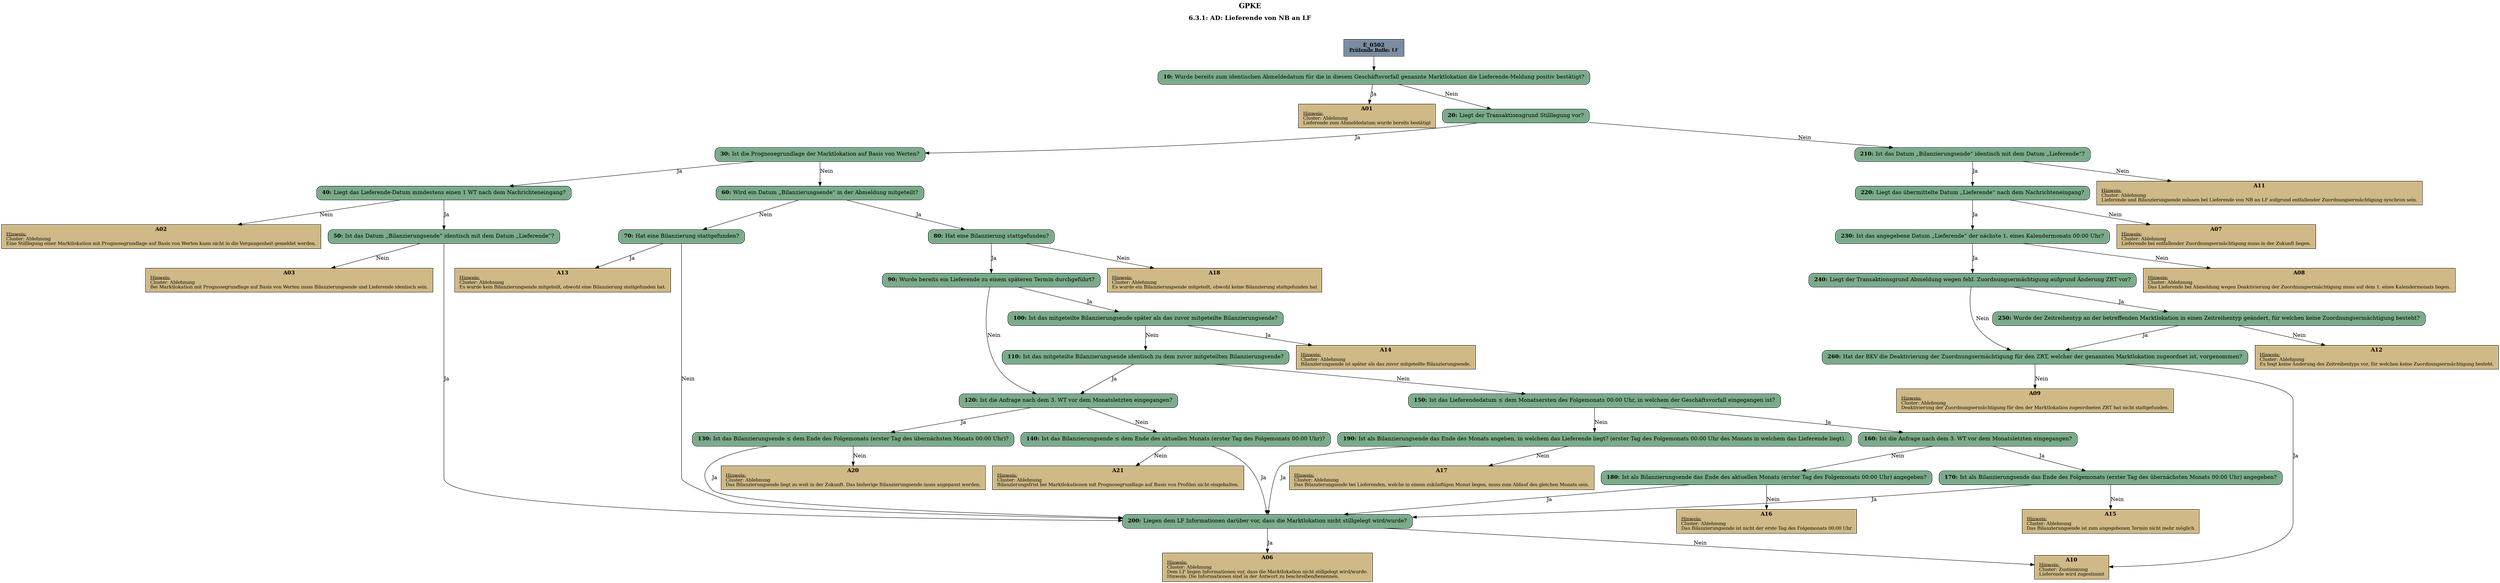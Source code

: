 digraph D {
    labelloc="t";
    label=<<B><FONT POINT-SIZE="18">GPKE</FONT></B><BR/><BR/><B><FONT POINT-SIZE="16">6.3.1: AD: Lieferende von NB an LF</FONT></B><BR/><BR/><BR/><BR/>>;
    "Start" [margin="0.2,0.12", shape=box, style=filled, fillcolor="#7a8da1", label=<<B>E_0502</B><BR align="center"/><FONT point-size="12"><B><U>Prüfende Rolle:</U> LF</B></FONT><BR align="center"/>>];
    "10" [margin="0.2,0.12", shape=box, style="filled,rounded", fillcolor="#7aab8a", label=<<B>10: </B>Wurde bereits zum identischen Abmeldedatum für die in diesem Geschäftsvorfall genannte Marktlokation die Lieferende-Meldung positiv bestätigt?<BR align="left"/>>];
    "A01" [margin="0.17,0.08", shape=box, style=filled, fillcolor="#cfb986", label=<<B>A01</B><BR align="center"/><FONT point-size="12"><U>Hinweis:</U><BR align="left"/>Cluster: Ablehnung<BR align="left"/>Lieferende zum Abmeldedatum wurde bereits bestätigt<BR align="left"/></FONT>>];
    "20" [margin="0.2,0.12", shape=box, style="filled,rounded", fillcolor="#7aab8a", label=<<B>20: </B>Liegt der Transaktionsgrund Stilllegung vor?<BR align="left"/>>];
    "30" [margin="0.2,0.12", shape=box, style="filled,rounded", fillcolor="#7aab8a", label=<<B>30: </B>Ist die Prognosegrundlage der Marktlokation auf Basis von Werten?<BR align="left"/>>];
    "40" [margin="0.2,0.12", shape=box, style="filled,rounded", fillcolor="#7aab8a", label=<<B>40: </B>Liegt das Lieferende-Datum mindestens einen 1 WT nach dem Nachrichteneingang?<BR align="left"/>>];
    "A02" [margin="0.17,0.08", shape=box, style=filled, fillcolor="#cfb986", label=<<B>A02</B><BR align="center"/><FONT point-size="12"><U>Hinweis:</U><BR align="left"/>Cluster: Ablehnung<BR align="left"/>Eine Stilllegung einer Marktlokation mit Prognosegrundlage auf Basis von Werten kann nicht in die Vergangenheit gemeldet werden.<BR align="left"/></FONT>>];
    "50" [margin="0.2,0.12", shape=box, style="filled,rounded", fillcolor="#7aab8a", label=<<B>50: </B>Ist das Datum „Bilanzierungsende“ identisch mit dem Datum „Lieferende“?<BR align="left"/>>];
    "A03" [margin="0.17,0.08", shape=box, style=filled, fillcolor="#cfb986", label=<<B>A03</B><BR align="center"/><FONT point-size="12"><U>Hinweis:</U><BR align="left"/>Cluster: Ablehnung<BR align="left"/>Bei Marktlokation mit Prognosegrundlage auf Basis von Werten muss Bilanzierungsende und Lieferende identisch sein.<BR align="left"/></FONT>>];
    "60" [margin="0.2,0.12", shape=box, style="filled,rounded", fillcolor="#7aab8a", label=<<B>60: </B>Wird ein Datum „Bilanzierungsende“ in der Abmeldung mitgeteilt?<BR align="left"/>>];
    "70" [margin="0.2,0.12", shape=box, style="filled,rounded", fillcolor="#7aab8a", label=<<B>70: </B>Hat eine Bilanzierung stattgefunden?<BR align="left"/>>];
    "A13" [margin="0.17,0.08", shape=box, style=filled, fillcolor="#cfb986", label=<<B>A13</B><BR align="center"/><FONT point-size="12"><U>Hinweis:</U><BR align="left"/>Cluster: Ablehnung<BR align="left"/>Es wurde kein Bilanzierungsende mitgeteilt, obwohl eine Bilanzierung stattgefunden hat.<BR align="left"/></FONT>>];
    "80" [margin="0.2,0.12", shape=box, style="filled,rounded", fillcolor="#7aab8a", label=<<B>80: </B>Hat eine Bilanzierung stattgefunden?<BR align="left"/>>];
    "A18" [margin="0.17,0.08", shape=box, style=filled, fillcolor="#cfb986", label=<<B>A18</B><BR align="center"/><FONT point-size="12"><U>Hinweis:</U><BR align="left"/>Cluster: Ablehnung<BR align="left"/>Es wurde ein Bilanzierungsende mitgeteilt, obwohl keine Bilanzierung stattgefunden hat<BR align="left"/></FONT>>];
    "90" [margin="0.2,0.12", shape=box, style="filled,rounded", fillcolor="#7aab8a", label=<<B>90: </B>Wurde bereits ein Lieferende zu einem späteren Termin durchgeführt?<BR align="left"/>>];
    "100" [margin="0.2,0.12", shape=box, style="filled,rounded", fillcolor="#7aab8a", label=<<B>100: </B>Ist das mitgeteilte Bilanzierungsende später als das zuvor mitgeteilte Bilanzierungsende?<BR align="left"/>>];
    "A14" [margin="0.17,0.08", shape=box, style=filled, fillcolor="#cfb986", label=<<B>A14</B><BR align="center"/><FONT point-size="12"><U>Hinweis:</U><BR align="left"/>Cluster: Ablehnung<BR align="left"/>Bilanzierungsende ist später als das zuvor mitgeteilte Bilanzierungsende.<BR align="left"/></FONT>>];
    "110" [margin="0.2,0.12", shape=box, style="filled,rounded", fillcolor="#7aab8a", label=<<B>110: </B>Ist das mitgeteilte Bilanzierungsende identisch zu dem zuvor mitgeteilten Bilanzierungsende?<BR align="left"/>>];
    "120" [margin="0.2,0.12", shape=box, style="filled,rounded", fillcolor="#7aab8a", label=<<B>120: </B>Ist die Anfrage nach dem 3. WT vor dem Monatsletzten eingegangen?<BR align="left"/>>];
    "130" [margin="0.2,0.12", shape=box, style="filled,rounded", fillcolor="#7aab8a", label=<<B>130: </B>Ist das Bilanzierungsende ≤ dem Ende des Folgemonats (erster Tag des übernächsten Monats 00:00 Uhr)?<BR align="left"/>>];
    "A20" [margin="0.17,0.08", shape=box, style=filled, fillcolor="#cfb986", label=<<B>A20</B><BR align="center"/><FONT point-size="12"><U>Hinweis:</U><BR align="left"/>Cluster: Ablehnung<BR align="left"/>Das Bilanzierungsende liegt zu weit in der Zukunft. Das bisherige Bilanzierungsende muss angepasst werden.<BR align="left"/></FONT>>];
    "140" [margin="0.2,0.12", shape=box, style="filled,rounded", fillcolor="#7aab8a", label=<<B>140: </B>Ist das Bilanzierungsende ≤ dem Ende des aktuellen Monats (erster Tag des Folgemonats 00:00 Uhr)?<BR align="left"/>>];
    "A21" [margin="0.17,0.08", shape=box, style=filled, fillcolor="#cfb986", label=<<B>A21</B><BR align="center"/><FONT point-size="12"><U>Hinweis:</U><BR align="left"/>Cluster: Ablehnung<BR align="left"/>Bilanzierungsfrist bei Marktlokationen mit Prognosegrundlage auf Basis von Profilen nicht eingehalten.<BR align="left"/></FONT>>];
    "150" [margin="0.2,0.12", shape=box, style="filled,rounded", fillcolor="#7aab8a", label=<<B>150: </B>Ist das Lieferendedatum ≤ dem Monatsersten des Folgemonats 00:00 Uhr, in welchem der Geschäftsvorfall eingegangen ist?<BR align="left"/>>];
    "160" [margin="0.2,0.12", shape=box, style="filled,rounded", fillcolor="#7aab8a", label=<<B>160: </B>Ist die Anfrage nach dem 3. WT vor dem Monatsletzten eingegangen?<BR align="left"/>>];
    "170" [margin="0.2,0.12", shape=box, style="filled,rounded", fillcolor="#7aab8a", label=<<B>170: </B>Ist als Bilanzierungsende das Ende des Folgemonats (erster Tag des übernächsten Monats 00:00 Uhr) angegeben?<BR align="left"/>>];
    "A15" [margin="0.17,0.08", shape=box, style=filled, fillcolor="#cfb986", label=<<B>A15</B><BR align="center"/><FONT point-size="12"><U>Hinweis:</U><BR align="left"/>Cluster: Ablehnung<BR align="left"/>Das Bilanzierungsende ist zum angegebenen Termin nicht mehr möglich<BR align="left"/></FONT>>];
    "180" [margin="0.2,0.12", shape=box, style="filled,rounded", fillcolor="#7aab8a", label=<<B>180: </B>Ist als Bilanzierungsende das Ende des aktuellen Monats (erster Tag des Folgemonats 00:00 Uhr) angegeben?<BR align="left"/>>];
    "A16" [margin="0.17,0.08", shape=box, style=filled, fillcolor="#cfb986", label=<<B>A16</B><BR align="center"/><FONT point-size="12"><U>Hinweis:</U><BR align="left"/>Cluster: Ablehnung<BR align="left"/>Das Bilanzierungsende ist nicht der erste Tag des Folgemonats 00:00 Uhr<BR align="left"/></FONT>>];
    "190" [margin="0.2,0.12", shape=box, style="filled,rounded", fillcolor="#7aab8a", label=<<B>190: </B>Ist als Bilanzierungsende das Ende des Monats angeben, in welchem das Lieferende liegt? (erster Tag des Folgemonats 00:00 Uhr des Monats in welchem das Lieferende liegt).<BR align="left"/>>];
    "A17" [margin="0.17,0.08", shape=box, style=filled, fillcolor="#cfb986", label=<<B>A17</B><BR align="center"/><FONT point-size="12"><U>Hinweis:</U><BR align="left"/>Cluster: Ablehnung<BR align="left"/>Das Bilanzierungsende bei Lieferenden, welche in einem zukünftigen Monat liegen, muss zum Ablauf des gleichen Monats sein.<BR align="left"/></FONT>>];
    "200" [margin="0.2,0.12", shape=box, style="filled,rounded", fillcolor="#7aab8a", label=<<B>200: </B>Liegen dem LF Informationen darüber vor, dass die Marktlokation nicht stillgelegt wird/wurde?<BR align="left"/>>];
    "A06" [margin="0.17,0.08", shape=box, style=filled, fillcolor="#cfb986", label=<<B>A06</B><BR align="center"/><FONT point-size="12"><U>Hinweis:</U><BR align="left"/>Cluster: Ablehnung<BR align="left"/>Dem LF liegen Informationen vor, dass die Marktlokation nicht stillgelegt wird/wurde.<BR align="left"/>Hinweis: Die Informationen sind in der Antwort zu beschreiben/benennen.<BR align="left"/></FONT>>];
    "A10" [margin="0.17,0.08", shape=box, style=filled, fillcolor="#cfb986", label=<<B>A10</B><BR align="center"/><FONT point-size="12"><U>Hinweis:</U><BR align="left"/>Cluster: Zustimmung<BR align="left"/>Lieferende wird zugestimmt<BR align="left"/></FONT>>];
    "210" [margin="0.2,0.12", shape=box, style="filled,rounded", fillcolor="#7aab8a", label=<<B>210: </B>Ist das Datum „Bilanzierungsende“ identisch mit dem Datum „Lieferende“?<BR align="left"/>>];
    "A11" [margin="0.17,0.08", shape=box, style=filled, fillcolor="#cfb986", label=<<B>A11</B><BR align="center"/><FONT point-size="12"><U>Hinweis:</U><BR align="left"/>Cluster: Ablehnung<BR align="left"/>Lieferende und Bilanzierungsende müssen bei Lieferende von NB an LF aufgrund entfallender Zuordnungsermächtigung synchron sein.<BR align="left"/></FONT>>];
    "220" [margin="0.2,0.12", shape=box, style="filled,rounded", fillcolor="#7aab8a", label=<<B>220: </B>Liegt das übermittelte Datum „Lieferende“ nach dem Nachrichteneingang?<BR align="left"/>>];
    "A07" [margin="0.17,0.08", shape=box, style=filled, fillcolor="#cfb986", label=<<B>A07</B><BR align="center"/><FONT point-size="12"><U>Hinweis:</U><BR align="left"/>Cluster: Ablehnung<BR align="left"/>Lieferende bei entfallender Zuordnungsermächtigung muss in der Zukunft liegen.<BR align="left"/></FONT>>];
    "230" [margin="0.2,0.12", shape=box, style="filled,rounded", fillcolor="#7aab8a", label=<<B>230: </B>Ist das angegebene Datum „Lieferende“ der nächste 1. eines Kalendermonats 00:00 Uhr?<BR align="left"/>>];
    "A08" [margin="0.17,0.08", shape=box, style=filled, fillcolor="#cfb986", label=<<B>A08</B><BR align="center"/><FONT point-size="12"><U>Hinweis:</U><BR align="left"/>Cluster: Ablehnung<BR align="left"/>Das Lieferende bei Abmeldung wegen Deaktivierung der Zuordnungsermächtigung muss auf dem 1. eines Kalendermonats liegen.<BR align="left"/></FONT>>];
    "240" [margin="0.2,0.12", shape=box, style="filled,rounded", fillcolor="#7aab8a", label=<<B>240: </B>Liegt der Transaktionsgrund Abmeldung wegen fehl. Zuordnungsermächtigung aufgrund Änderung ZRT vor?<BR align="left"/>>];
    "250" [margin="0.2,0.12", shape=box, style="filled,rounded", fillcolor="#7aab8a", label=<<B>250: </B>Wurde der Zeitreihentyp an der betreffenden Marktlokation in einen Zeitreihentyp geändert, für welchen keine Zuordnungsermächtigung besteht?<BR align="left"/>>];
    "A12" [margin="0.17,0.08", shape=box, style=filled, fillcolor="#cfb986", label=<<B>A12</B><BR align="center"/><FONT point-size="12"><U>Hinweis:</U><BR align="left"/>Cluster: Ablehnung<BR align="left"/>Es liegt keine Änderung des Zeitreihentyps vor, für welchen keine Zuordnungsermächtigung besteht.<BR align="left"/></FONT>>];
    "260" [margin="0.2,0.12", shape=box, style="filled,rounded", fillcolor="#7aab8a", label=<<B>260: </B>Hat der BKV die Deaktivierung der Zuordnungsermächtigung für den ZRT, welcher der genannten Marktlokation zugeordnet ist, vorgenommen?<BR align="left"/>>];
    "A09" [margin="0.17,0.08", shape=box, style=filled, fillcolor="#cfb986", label=<<B>A09</B><BR align="center"/><FONT point-size="12"><U>Hinweis:</U><BR align="left"/>Cluster: Ablehnung<BR align="left"/>Deaktivierung der Zuordnungsermächtigung für den der Marktlokation zugeordneten ZRT hat nicht stattgefunden.<BR align="left"/></FONT>>];

    "Start" -> "10";
    "10" -> "A01" [label="Ja"];
    "10" -> "20" [label="Nein"];
    "20" -> "30" [label="Ja"];
    "20" -> "210" [label="Nein"];
    "30" -> "40" [label="Ja"];
    "30" -> "60" [label="Nein"];
    "40" -> "A02" [label="Nein"];
    "40" -> "50" [label="Ja"];
    "50" -> "A03" [label="Nein"];
    "50" -> "200" [label="Ja"];
    "60" -> "80" [label="Ja"];
    "60" -> "70" [label="Nein"];
    "70" -> "A13" [label="Ja"];
    "70" -> "200" [label="Nein"];
    "80" -> "A18" [label="Nein"];
    "80" -> "90" [label="Ja"];
    "90" -> "100" [label="Ja"];
    "90" -> "120" [label="Nein"];
    "100" -> "A14" [label="Ja"];
    "100" -> "110" [label="Nein"];
    "110" -> "120" [label="Ja"];
    "110" -> "150" [label="Nein"];
    "120" -> "130" [label="Ja"];
    "120" -> "140" [label="Nein"];
    "130" -> "A20" [label="Nein"];
    "130" -> "200" [label="Ja"];
    "140" -> "A21" [label="Nein"];
    "140" -> "200" [label="Ja"];
    "150" -> "160" [label="Ja"];
    "150" -> "190" [label="Nein"];
    "160" -> "170" [label="Ja"];
    "160" -> "180" [label="Nein"];
    "170" -> "A15" [label="Nein"];
    "170" -> "200" [label="Ja"];
    "180" -> "A16" [label="Nein"];
    "180" -> "200" [label="Ja"];
    "190" -> "A17" [label="Nein"];
    "190" -> "200" [label="Ja"];
    "200" -> "A06" [label="Ja"];
    "200" -> "A10" [label="Nein"];
    "210" -> "A11" [label="Nein"];
    "210" -> "220" [label="Ja"];
    "220" -> "A07" [label="Nein"];
    "220" -> "230" [label="Ja"];
    "230" -> "A08" [label="Nein"];
    "230" -> "240" [label="Ja"];
    "240" -> "250" [label="Ja"];
    "240" -> "260" [label="Nein"];
    "250" -> "A12" [label="Nein"];
    "250" -> "260" [label="Ja"];
    "260" -> "A09" [label="Nein"];
    "260" -> "A10" [label="Ja"];

    bgcolor="transparent";
}